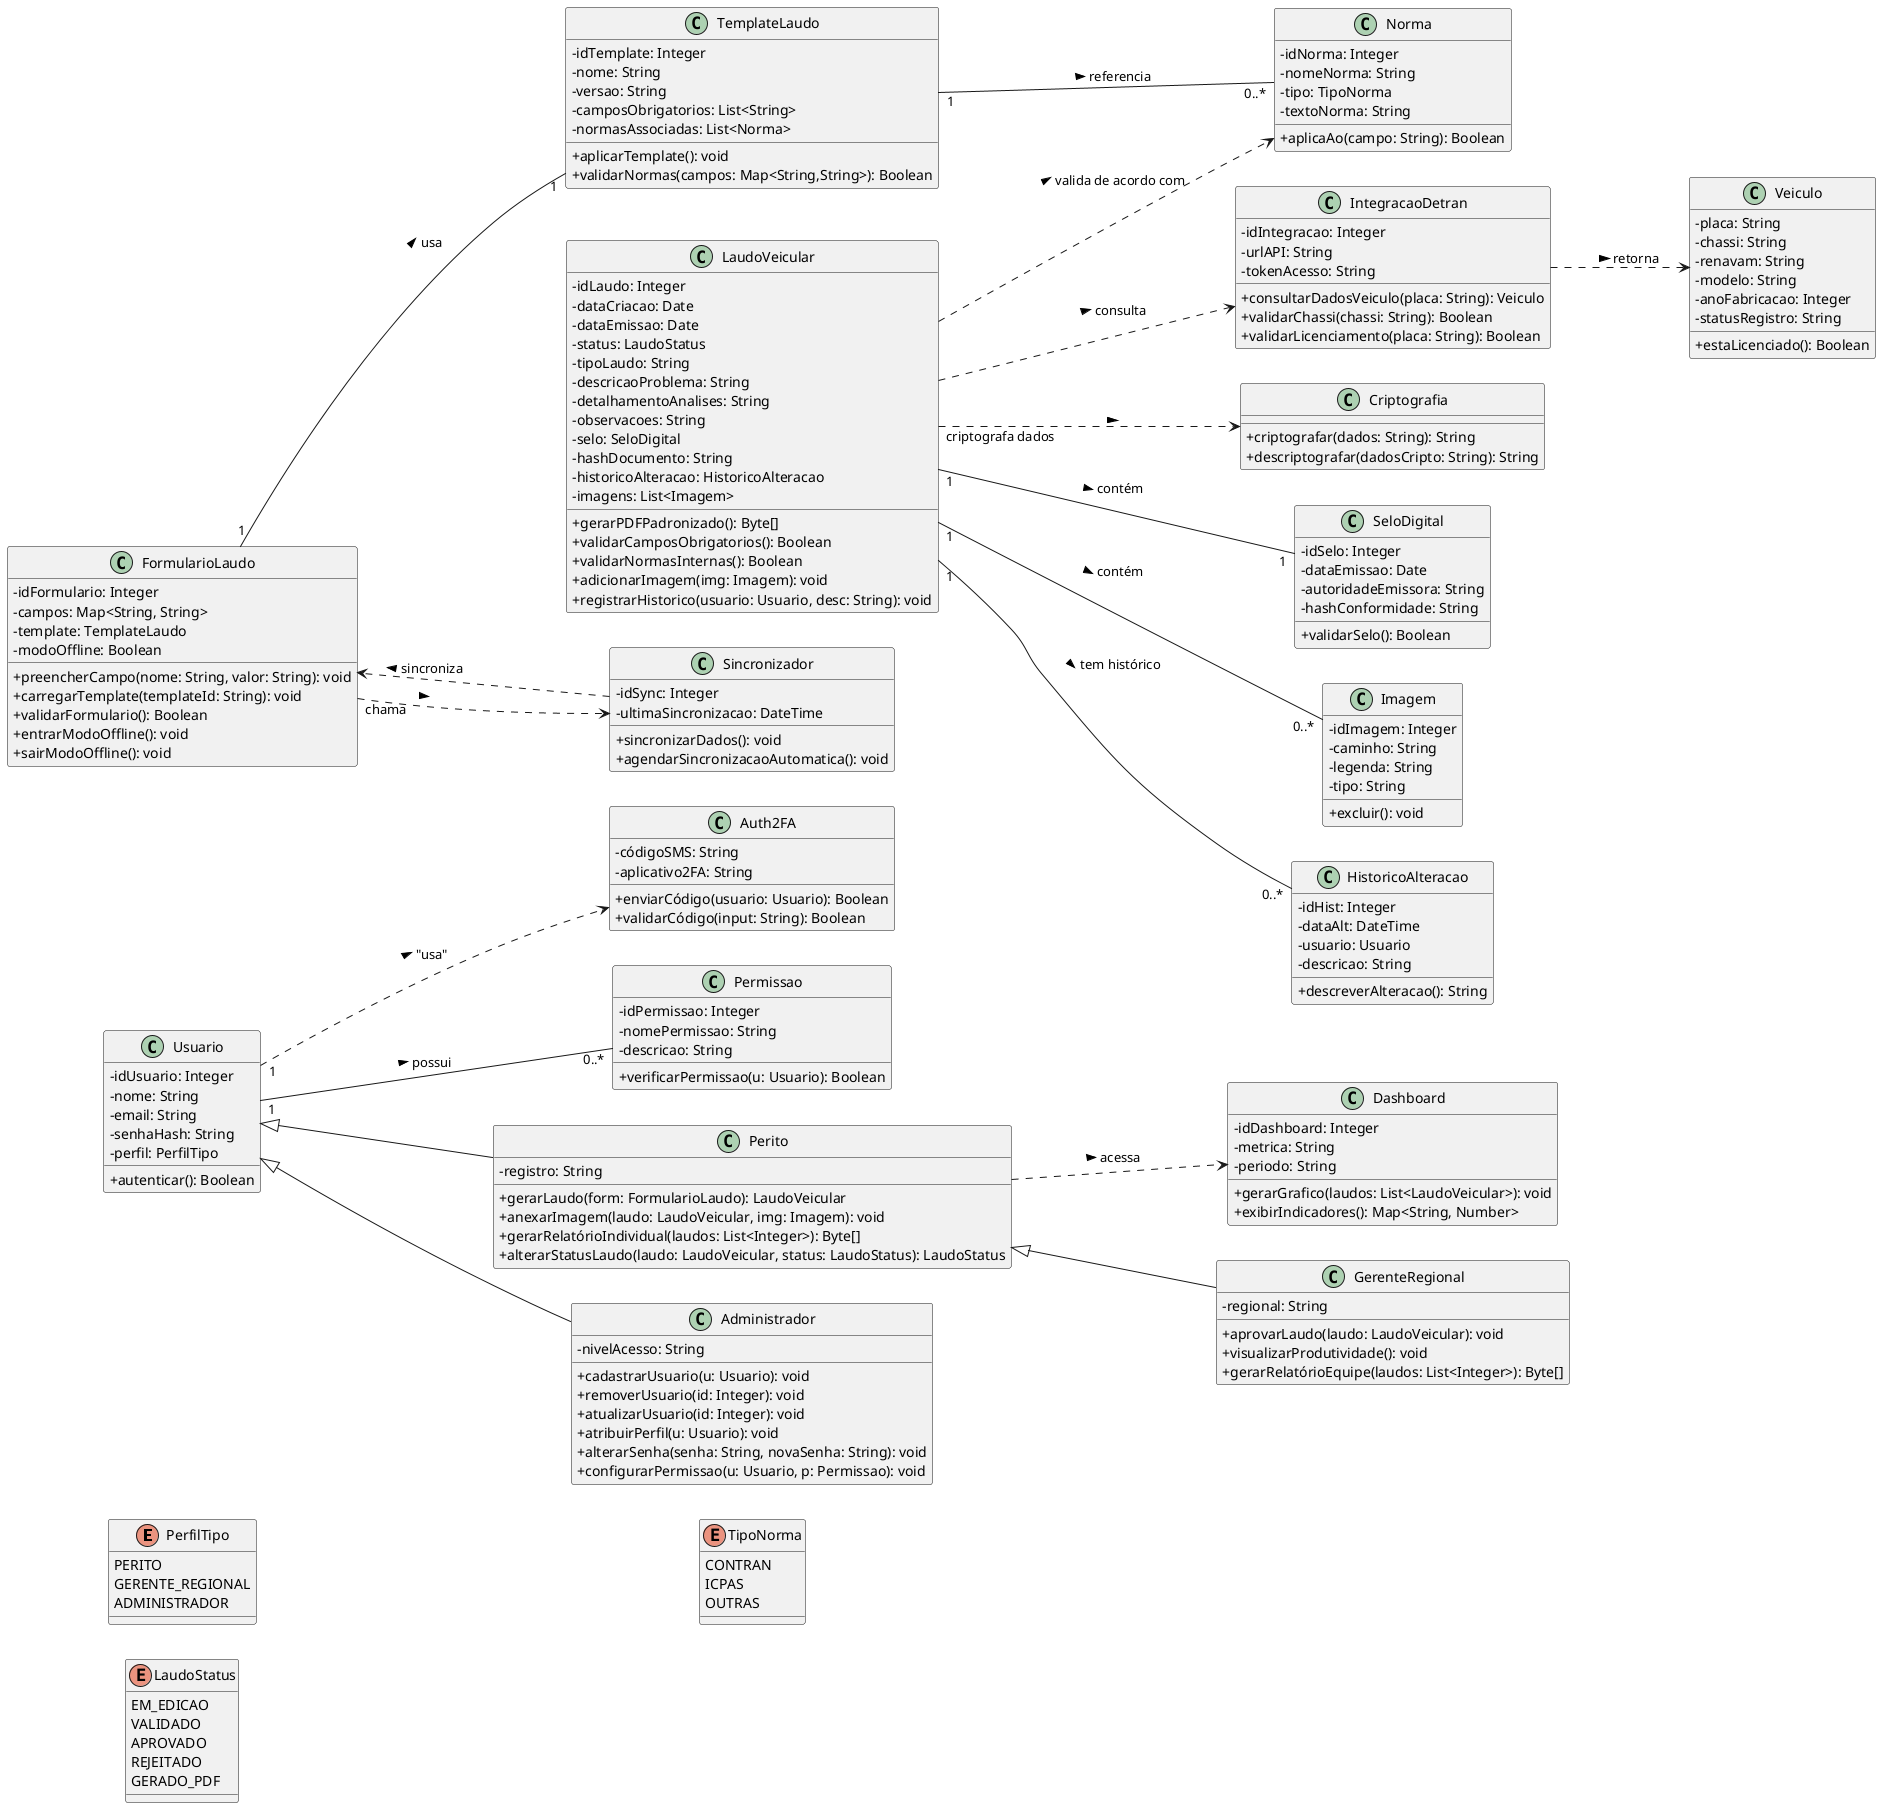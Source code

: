 @startuml AutoLaudo
skinparam classAttributeIconSize 0
left to right direction

' Definindo perfis e status como enums
enum PerfilTipo {
  PERITO
  GERENTE_REGIONAL
  ADMINISTRADOR
}


enum LaudoStatus {
  EM_EDICAO
  VALIDADO
  APROVADO
  REJEITADO
  GERADO_PDF
}

enum TipoNorma {
  CONTRAN
  ICPAS
  OUTRAS
}

'-------------------------------------------------------------------------------
' CLASSES DE SEGURANÇA E AUTENTICAÇÃO
'-------------------------------------------------------------------------------
class Auth2FA {
  - códigoSMS: String
  - aplicativo2FA: String
  + enviarCódigo(usuario: Usuario): Boolean
  + validarCódigo(input: String): Boolean
}

class Criptografia {
  + criptografar(dados: String): String
  + descriptografar(dadosCripto: String): String
}


'-------------------------------------------------------------------------------
' CLASSES DE USUÁRIO E PERMISSÕES
'-------------------------------------------------------------------------------
class Usuario {
  - idUsuario: Integer
  - nome: String
  - email: String
  - senhaHash: String
  - perfil: PerfilTipo
  + autenticar(): Boolean
}

class Permissao {
  - idPermissao: Integer
  - nomePermissao: String
  - descricao: String
  + verificarPermissao(u: Usuario): Boolean
}

Usuario "1" -- "0..*" Permissao : possui >
Usuario "1" ..> Auth2FA : "usa" >


'-------------------------------------------------------------------------------
' CLASSES PARA NORMAS E SELO DE CONFORMIDADE
'-------------------------------------------------------------------------------
class Norma {
  - idNorma: Integer
  - nomeNorma: String
  - tipo: TipoNorma
  - textoNorma: String
  + aplicaAo(campo: String): Boolean
}

class SeloDigital {
  - idSelo: Integer
  - dataEmissao: Date
  - autoridadeEmissora: String
  - hashConformidade: String
  + validarSelo(): Boolean
}


'-------------------------------------------------------------------------------
' CLASSES PARA FORMULÁRIOS E TEMPLATES DE LAUDO
'-------------------------------------------------------------------------------
class TemplateLaudo {
  - idTemplate: Integer
  - nome: String
  - versao: String
  - camposObrigatorios: List<String>
  - normasAssociadas: List<Norma>
  + aplicarTemplate(): void
  + validarNormas(campos: Map<String,String>): Boolean
}

class FormularioLaudo {
  - idFormulario: Integer
  - campos: Map<String, String>
  - template: TemplateLaudo
  - modoOffline: Boolean
  + preencherCampo(nome: String, valor: String): void
  + carregarTemplate(templateId: String): void
  + validarFormulario(): Boolean
  + entrarModoOffline(): void
  + sairModoOffline(): void
}

FormularioLaudo "1" -- "1" TemplateLaudo       : usa >
TemplateLaudo "1" -- "0..*" Norma             : referencia >
 

'-------------------------------------------------------------------------------
' CLASSES DO LAUDO VEICULAR
'-------------------------------------------------------------------------------
class LaudoVeicular {
  - idLaudo: Integer
  - dataCriacao: Date
  - dataEmissao: Date
  - status: LaudoStatus
  - tipoLaudo: String
  - descricaoProblema: String
  - detalhamentoAnalises: String
  - observacoes: String
  - selo: SeloDigital
  - hashDocumento: String
  - historicoAlteracao: HistoricoAlteracao
  - imagens: List<Imagem>
  + gerarPDFPadronizado(): Byte[]
  + validarCamposObrigatorios(): Boolean
  + validarNormasInternas(): Boolean
  + adicionarImagem(img: Imagem): void
  + registrarHistorico(usuario: Usuario, desc: String): void
}

LaudoVeicular "1" -- "1" SeloDigital           : contém >
LaudoVeicular "1" -- "0..*" Imagem             : contém >
LaudoVeicular "1" -- "0..*" HistoricoAlteracao : tem histórico >
LaudoVeicular ..> Norma                        : valida de acordo com >
LaudoVeicular ..> Criptografia                 : "criptografa dados" >

'-------------------------------------------------------------------------------
' CLASSES PARA HISTÓRICO DE ALTERAÇÕES
'-------------------------------------------------------------------------------
class HistoricoAlteracao {
  - idHist: Integer
  - dataAlt: DateTime
  - usuario: Usuario
  - descricao: String
  + descreverAlteracao(): String
}


'-------------------------------------------------------------------------------
' CLASSES DE INTEGRAÇÃO COM FONTES OFICIAIS (Detran, Renavam, Polícia etc.)
'-------------------------------------------------------------------------------
class IntegracaoDetran {
  - idIntegracao: Integer
  - urlAPI: String
  - tokenAcesso: String
  + consultarDadosVeiculo(placa: String): Veiculo
  + validarChassi(chassi: String): Boolean
  + validarLicenciamento(placa: String): Boolean
}

class Veiculo {
  - placa: String
  - chassi: String
  - renavam: String
  - modelo: String
  - anoFabricacao: Integer
  - statusRegistro: String
  + estaLicenciado(): Boolean
}

LaudoVeicular ..> IntegracaoDetran  : "consulta >"
IntegracaoDetran ..> Veiculo        : retorna >


'-------------------------------------------------------------------------------
' CLASSE PARA GERAÇÃO DE RELATÓRIOS E DASHBOARD
'-------------------------------------------------------------------------------
class Dashboard {
  - idDashboard: Integer
  - metrica: String
  - periodo: String
  + gerarGrafico(laudos: List<LaudoVeicular>): void
  + exibirIndicadores(): Map<String, Number>
}

Perito ..> Dashboard : acessa >


'-------------------------------------------------------------------------------
' CLASSE DE IMAGENS
'-------------------------------------------------------------------------------
class Imagem {
  - idImagem: Integer
  - caminho: String
  - legenda: String
  - tipo: String
  + excluir(): void
}


'-------------------------------------------------------------------------------
' CLASSES DE USUÁRIOS ESPECIALIZADOS (Herança)
'-------------------------------------------------------------------------------
class Perito {
  - registro: String
  + gerarLaudo(form: FormularioLaudo): LaudoVeicular
  + anexarImagem(laudo: LaudoVeicular, img: Imagem): void
  + gerarRelatórioIndividual(laudos: List<Integer>): Byte[]
  + alterarStatusLaudo(laudo: LaudoVeicular, status: LaudoStatus): LaudoStatus
}

class GerenteRegional {
  - regional: String
  + aprovarLaudo(laudo: LaudoVeicular): void
  + visualizarProdutividade(): void
  + gerarRelatórioEquipe(laudos: List<Integer>): Byte[]
}

class Administrador {
  - nivelAcesso: String
  + cadastrarUsuario(u: Usuario): void
  + removerUsuario(id: Integer): void
  + atualizarUsuario(id: Integer): void
  + atribuirPerfil(u: Usuario): void
  + alterarSenha(senha: String, novaSenha: String): void
  + configurarPermissao(u: Usuario, p: Permissao): void
}

Usuario <|-- Perito
Perito <|-- GerenteRegional
Usuario <|-- Administrador

'-------------------------------------------------------------------------------
' CLASSE RESPONSÁVEL POR SINCRONIZAÇÃO (Offline / Online)
'-------------------------------------------------------------------------------
class Sincronizador {
  - idSync: Integer
  - ultimaSincronizacao: DateTime
  + sincronizarDados(): void
  + agendarSincronizacaoAutomatica(): void
}

Sincronizador ..> FormularioLaudo : sincroniza >
FormularioLaudo ..> Sincronizador : "chama" >


@enduml
